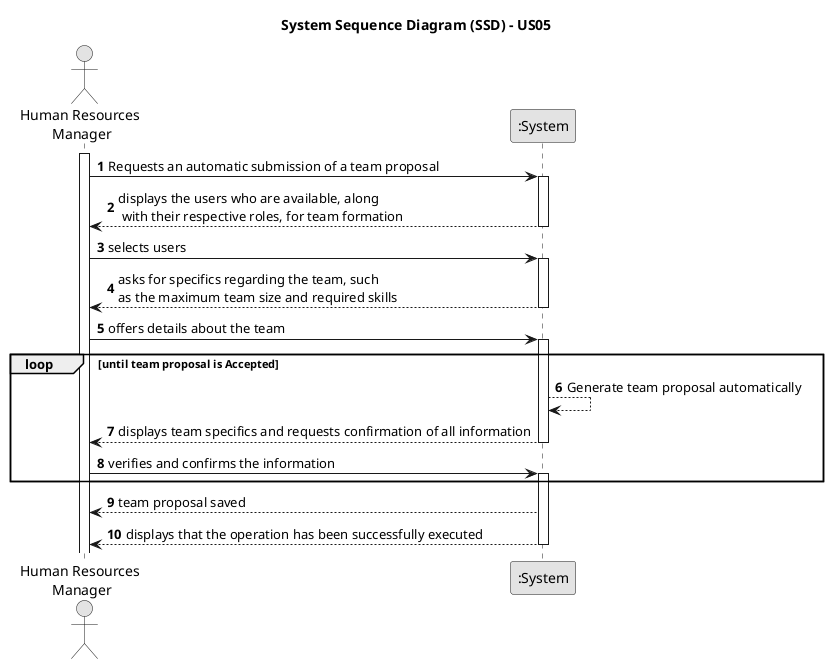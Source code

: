 @startuml
skinparam monochrome true
skinparam packageStyle rectangle
skinparam shadowing false

title System Sequence Diagram (SSD) - US05

autonumber

actor "Human Resources \nManager" as Employee
participant ":System" as System

activate Employee

    Employee -> System :Requests an automatic submission of a team proposal

    activate System

        System --> Employee : displays the users who are available, along\n with their respective roles, for team formation


    deactivate System

    Employee -> System : selects users
    activate System

        System --> Employee : asks for specifics regarding the team, such \nas the maximum team size and required skills
    deactivate System

    Employee -> System : offers details about the team

    activate System

loop until team proposal is Accepted

        System --> System : Generate team proposal automatically


        System --> Employee : displays team specifics and requests confirmation of all information

    deactivate System

    Employee -> System : verifies and confirms the information

    activate System
    end

        System --> Employee : team proposal saved


         System --> Employee : displays that the operation has been successfully executed
         deactivate System

@enduml